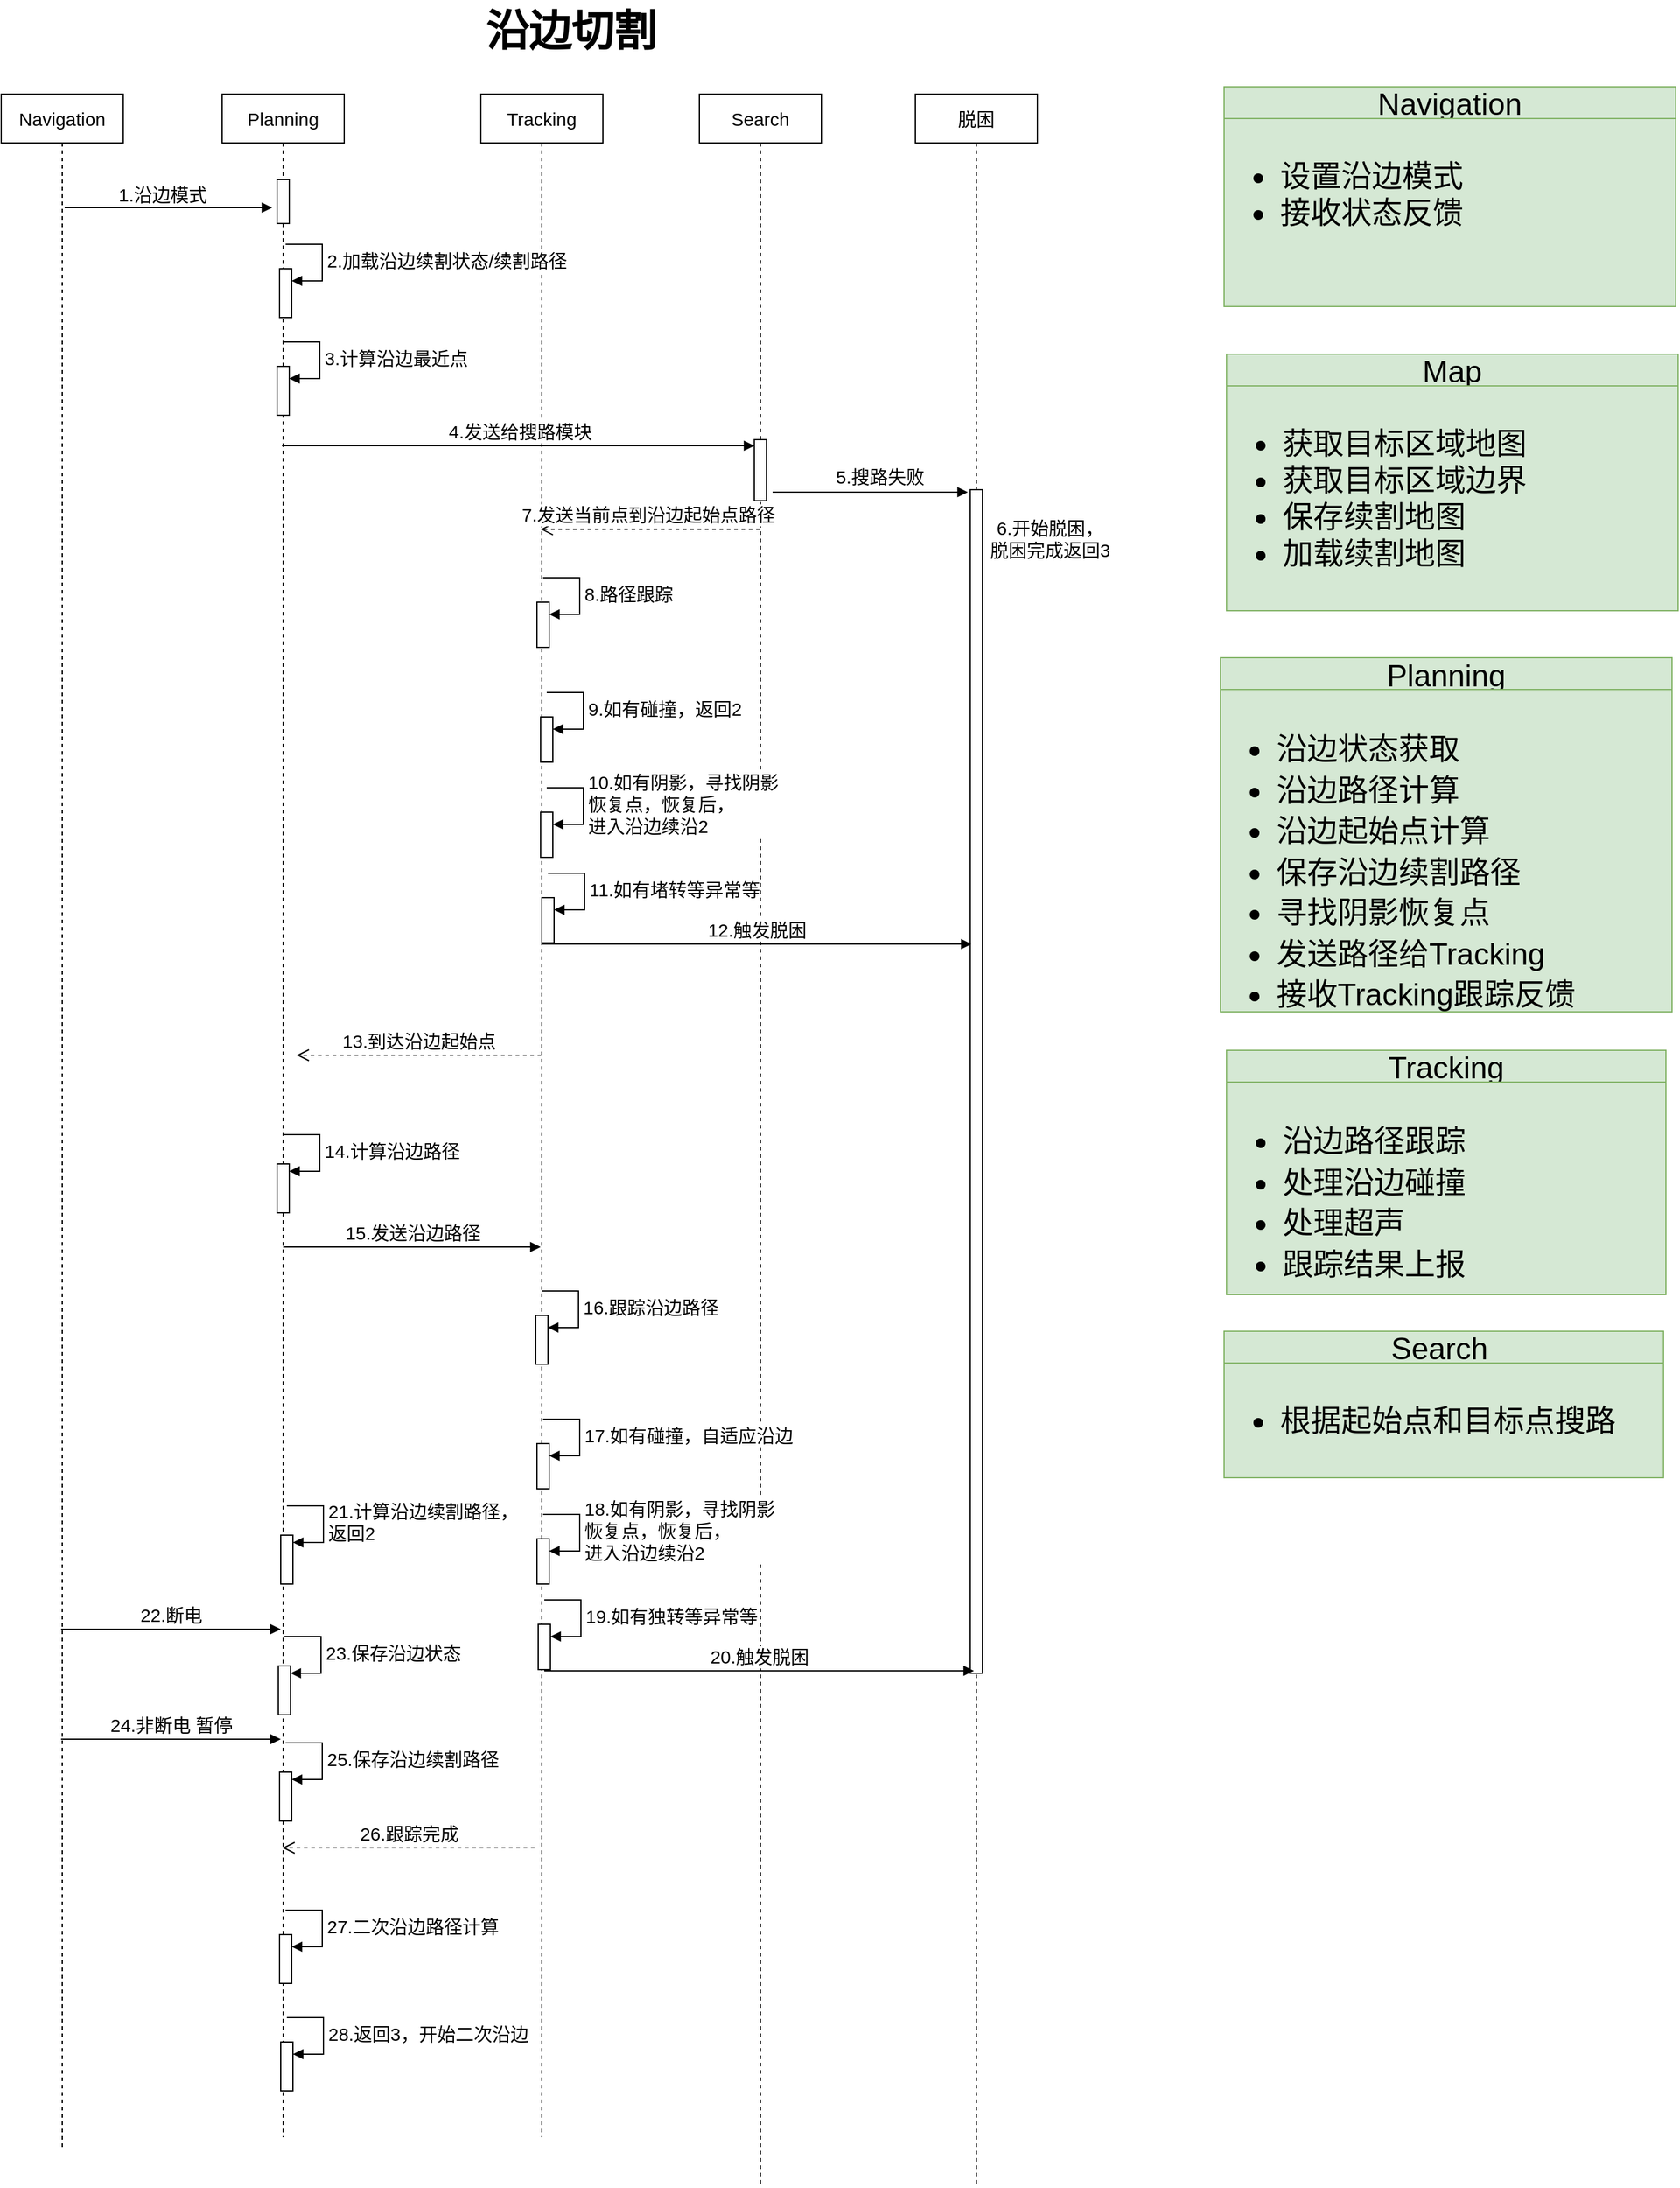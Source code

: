 <mxfile version="22.0.8" type="github">
  <diagram id="C5RBs43oDa-KdzZeNtuy" name="Page-1">
    <mxGraphModel dx="4477" dy="3109" grid="1" gridSize="10" guides="1" tooltips="1" connect="1" arrows="1" fold="1" page="1" pageScale="1" pageWidth="827" pageHeight="1169" math="0" shadow="0">
      <root>
        <mxCell id="WIyWlLk6GJQsqaUBKTNV-0" />
        <mxCell id="WIyWlLk6GJQsqaUBKTNV-1" parent="WIyWlLk6GJQsqaUBKTNV-0" />
        <mxCell id="9YWNzWEyiOE1Zw0gGnlS-3" value="Planning" style="shape=umlLifeline;perimeter=lifelinePerimeter;whiteSpace=wrap;html=1;container=1;dropTarget=0;collapsible=0;recursiveResize=0;outlineConnect=0;portConstraint=eastwest;newEdgeStyle={&quot;curved&quot;:0,&quot;rounded&quot;:0};fontSize=15;" parent="WIyWlLk6GJQsqaUBKTNV-1" vertex="1">
          <mxGeometry x="169" y="47" width="100" height="1673" as="geometry" />
        </mxCell>
        <mxCell id="9YWNzWEyiOE1Zw0gGnlS-20" value="" style="html=1;points=[[0,0,0,0,5],[0,1,0,0,-5],[1,0,0,0,5],[1,1,0,0,-5]];perimeter=orthogonalPerimeter;outlineConnect=0;targetShapes=umlLifeline;portConstraint=eastwest;newEdgeStyle={&quot;curved&quot;:0,&quot;rounded&quot;:0};fontSize=15;" parent="9YWNzWEyiOE1Zw0gGnlS-3" vertex="1">
          <mxGeometry x="45" y="223" width="10" height="40" as="geometry" />
        </mxCell>
        <mxCell id="9YWNzWEyiOE1Zw0gGnlS-21" value="3.计算沿边最近点" style="html=1;align=left;spacingLeft=2;endArrow=block;rounded=0;edgeStyle=orthogonalEdgeStyle;curved=0;rounded=0;fontSize=15;" parent="9YWNzWEyiOE1Zw0gGnlS-3" target="9YWNzWEyiOE1Zw0gGnlS-20" edge="1">
          <mxGeometry relative="1" as="geometry">
            <mxPoint x="50" y="203" as="sourcePoint" />
            <Array as="points">
              <mxPoint x="80" y="233" />
            </Array>
          </mxGeometry>
        </mxCell>
        <mxCell id="9YWNzWEyiOE1Zw0gGnlS-16" value="" style="html=1;points=[[0,0,0,0,5],[0,1,0,0,-5],[1,0,0,0,5],[1,1,0,0,-5]];perimeter=orthogonalPerimeter;outlineConnect=0;targetShapes=umlLifeline;portConstraint=eastwest;newEdgeStyle={&quot;curved&quot;:0,&quot;rounded&quot;:0};fontSize=15;" parent="9YWNzWEyiOE1Zw0gGnlS-3" vertex="1">
          <mxGeometry x="45" y="70" width="10" height="36" as="geometry" />
        </mxCell>
        <mxCell id="9YWNzWEyiOE1Zw0gGnlS-4" value="Tracking" style="shape=umlLifeline;perimeter=lifelinePerimeter;whiteSpace=wrap;html=1;container=1;dropTarget=0;collapsible=0;recursiveResize=0;outlineConnect=0;portConstraint=eastwest;newEdgeStyle={&quot;curved&quot;:0,&quot;rounded&quot;:0};fontSize=15;" parent="WIyWlLk6GJQsqaUBKTNV-1" vertex="1">
          <mxGeometry x="381" y="47" width="100" height="1673" as="geometry" />
        </mxCell>
        <mxCell id="9YWNzWEyiOE1Zw0gGnlS-40" value="" style="html=1;points=[[0,0,0,0,5],[0,1,0,0,-5],[1,0,0,0,5],[1,1,0,0,-5]];perimeter=orthogonalPerimeter;outlineConnect=0;targetShapes=umlLifeline;portConstraint=eastwest;newEdgeStyle={&quot;curved&quot;:0,&quot;rounded&quot;:0};fontSize=15;" parent="9YWNzWEyiOE1Zw0gGnlS-4" vertex="1">
          <mxGeometry x="46" y="416" width="10" height="37" as="geometry" />
        </mxCell>
        <mxCell id="9YWNzWEyiOE1Zw0gGnlS-41" value="8.路径跟踪" style="html=1;align=left;spacingLeft=2;endArrow=block;rounded=0;edgeStyle=orthogonalEdgeStyle;curved=0;rounded=0;fontSize=15;" parent="9YWNzWEyiOE1Zw0gGnlS-4" target="9YWNzWEyiOE1Zw0gGnlS-40" edge="1">
          <mxGeometry relative="1" as="geometry">
            <mxPoint x="51" y="396" as="sourcePoint" />
            <Array as="points">
              <mxPoint x="81" y="426" />
            </Array>
          </mxGeometry>
        </mxCell>
        <mxCell id="9YWNzWEyiOE1Zw0gGnlS-5" value="Search" style="shape=umlLifeline;perimeter=lifelinePerimeter;whiteSpace=wrap;html=1;container=1;dropTarget=0;collapsible=0;recursiveResize=0;outlineConnect=0;portConstraint=eastwest;newEdgeStyle={&quot;curved&quot;:0,&quot;rounded&quot;:0};fontSize=15;" parent="WIyWlLk6GJQsqaUBKTNV-1" vertex="1">
          <mxGeometry x="560" y="47" width="100" height="1713" as="geometry" />
        </mxCell>
        <mxCell id="9YWNzWEyiOE1Zw0gGnlS-28" value="" style="html=1;points=[[0,0,0,0,5],[0,1,0,0,-5],[1,0,0,0,5],[1,1,0,0,-5]];perimeter=orthogonalPerimeter;outlineConnect=0;targetShapes=umlLifeline;portConstraint=eastwest;newEdgeStyle={&quot;curved&quot;:0,&quot;rounded&quot;:0};fontSize=15;" parent="9YWNzWEyiOE1Zw0gGnlS-5" vertex="1">
          <mxGeometry x="45" y="283" width="10" height="50" as="geometry" />
        </mxCell>
        <mxCell id="9YWNzWEyiOE1Zw0gGnlS-24" value="Navigation" style="shape=umlLifeline;perimeter=lifelinePerimeter;whiteSpace=wrap;html=1;container=1;dropTarget=0;collapsible=0;recursiveResize=0;outlineConnect=0;portConstraint=eastwest;newEdgeStyle={&quot;curved&quot;:0,&quot;rounded&quot;:0};fontSize=15;" parent="WIyWlLk6GJQsqaUBKTNV-1" vertex="1">
          <mxGeometry x="-12" y="47" width="100" height="1683" as="geometry" />
        </mxCell>
        <mxCell id="9YWNzWEyiOE1Zw0gGnlS-27" value="1.沿边模式" style="text;html=1;align=center;verticalAlign=middle;resizable=0;points=[];autosize=1;strokeColor=none;fillColor=none;fontSize=15;" parent="WIyWlLk6GJQsqaUBKTNV-1" vertex="1">
          <mxGeometry x="70" y="114" width="100" height="30" as="geometry" />
        </mxCell>
        <mxCell id="9YWNzWEyiOE1Zw0gGnlS-29" value="" style="html=1;verticalAlign=bottom;endArrow=block;curved=0;rounded=0;entryX=0;entryY=0;entryDx=0;entryDy=5;fontSize=15;" parent="WIyWlLk6GJQsqaUBKTNV-1" target="9YWNzWEyiOE1Zw0gGnlS-28" edge="1">
          <mxGeometry relative="1" as="geometry">
            <mxPoint x="218.071" y="335" as="sourcePoint" />
          </mxGeometry>
        </mxCell>
        <mxCell id="9YWNzWEyiOE1Zw0gGnlS-31" value="4.发送给搜路模块" style="edgeLabel;html=1;align=center;verticalAlign=middle;resizable=0;points=[];fontSize=15;" parent="9YWNzWEyiOE1Zw0gGnlS-29" vertex="1" connectable="0">
          <mxGeometry x="-0.023" y="-1" relative="1" as="geometry">
            <mxPoint x="6" y="-13" as="offset" />
          </mxGeometry>
        </mxCell>
        <mxCell id="9YWNzWEyiOE1Zw0gGnlS-32" value="脱困" style="shape=umlLifeline;perimeter=lifelinePerimeter;whiteSpace=wrap;html=1;container=1;dropTarget=0;collapsible=0;recursiveResize=0;outlineConnect=0;portConstraint=eastwest;newEdgeStyle={&quot;curved&quot;:0,&quot;rounded&quot;:0};fontSize=15;" parent="WIyWlLk6GJQsqaUBKTNV-1" vertex="1">
          <mxGeometry x="737" y="47" width="100" height="1713" as="geometry" />
        </mxCell>
        <mxCell id="9YWNzWEyiOE1Zw0gGnlS-33" value="" style="html=1;points=[[0,0,0,0,5],[0,1,0,0,-5],[1,0,0,0,5],[1,1,0,0,-5]];perimeter=orthogonalPerimeter;outlineConnect=0;targetShapes=umlLifeline;portConstraint=eastwest;newEdgeStyle={&quot;curved&quot;:0,&quot;rounded&quot;:0};fontSize=15;" parent="9YWNzWEyiOE1Zw0gGnlS-32" vertex="1">
          <mxGeometry x="45" y="324" width="10" height="969" as="geometry" />
        </mxCell>
        <mxCell id="9YWNzWEyiOE1Zw0gGnlS-34" value="" style="endArrow=block;endFill=1;html=1;edgeStyle=orthogonalEdgeStyle;align=left;verticalAlign=top;rounded=0;fontSize=15;" parent="WIyWlLk6GJQsqaUBKTNV-1" edge="1">
          <mxGeometry x="-1" relative="1" as="geometry">
            <mxPoint x="620" y="373" as="sourcePoint" />
            <mxPoint x="780" y="373" as="targetPoint" />
          </mxGeometry>
        </mxCell>
        <mxCell id="9YWNzWEyiOE1Zw0gGnlS-35" value="5.搜路失败" style="edgeLabel;resizable=0;html=1;align=left;verticalAlign=bottom;fontSize=15;" parent="9YWNzWEyiOE1Zw0gGnlS-34" connectable="0" vertex="1">
          <mxGeometry x="-1" relative="1" as="geometry">
            <mxPoint x="50" y="-2" as="offset" />
          </mxGeometry>
        </mxCell>
        <mxCell id="9YWNzWEyiOE1Zw0gGnlS-36" value="6.开始脱困，&lt;br&gt;脱困完成返回3" style="text;html=1;align=center;verticalAlign=middle;resizable=0;points=[];autosize=1;strokeColor=none;fillColor=none;fontSize=15;" parent="WIyWlLk6GJQsqaUBKTNV-1" vertex="1">
          <mxGeometry x="787" y="386" width="120" height="50" as="geometry" />
        </mxCell>
        <mxCell id="9YWNzWEyiOE1Zw0gGnlS-37" value="7.发送当前点到沿边起始点路径&amp;nbsp;" style="html=1;verticalAlign=bottom;endArrow=open;dashed=1;endSize=8;curved=0;rounded=0;fontSize=15;" parent="WIyWlLk6GJQsqaUBKTNV-1" edge="1">
          <mxGeometry relative="1" as="geometry">
            <mxPoint x="609.5" y="403.41" as="sourcePoint" />
            <mxPoint x="430" y="403.41" as="targetPoint" />
          </mxGeometry>
        </mxCell>
        <mxCell id="9YWNzWEyiOE1Zw0gGnlS-42" value="13.到达沿边起始点" style="html=1;verticalAlign=bottom;endArrow=open;dashed=1;endSize=8;curved=0;rounded=0;fontSize=15;" parent="WIyWlLk6GJQsqaUBKTNV-1" edge="1">
          <mxGeometry relative="1" as="geometry">
            <mxPoint x="430.5" y="834.0" as="sourcePoint" />
            <mxPoint x="230" y="834" as="targetPoint" />
          </mxGeometry>
        </mxCell>
        <mxCell id="9YWNzWEyiOE1Zw0gGnlS-43" value="" style="html=1;points=[[0,0,0,0,5],[0,1,0,0,-5],[1,0,0,0,5],[1,1,0,0,-5]];perimeter=orthogonalPerimeter;outlineConnect=0;targetShapes=umlLifeline;portConstraint=eastwest;newEdgeStyle={&quot;curved&quot;:0,&quot;rounded&quot;:0};fontSize=15;" parent="WIyWlLk6GJQsqaUBKTNV-1" vertex="1">
          <mxGeometry x="214" y="923" width="10" height="40" as="geometry" />
        </mxCell>
        <mxCell id="9YWNzWEyiOE1Zw0gGnlS-44" value="14.计算沿边路径" style="html=1;align=left;spacingLeft=2;endArrow=block;rounded=0;edgeStyle=orthogonalEdgeStyle;curved=0;rounded=0;fontSize=15;" parent="WIyWlLk6GJQsqaUBKTNV-1" edge="1">
          <mxGeometry relative="1" as="geometry">
            <mxPoint x="219" y="899" as="sourcePoint" />
            <Array as="points">
              <mxPoint x="249" y="929" />
            </Array>
            <mxPoint x="224.0" y="929" as="targetPoint" />
          </mxGeometry>
        </mxCell>
        <mxCell id="9YWNzWEyiOE1Zw0gGnlS-45" value="15.发送沿边路径" style="html=1;verticalAlign=bottom;endArrow=block;curved=0;rounded=0;fontSize=15;" parent="WIyWlLk6GJQsqaUBKTNV-1" edge="1">
          <mxGeometry relative="1" as="geometry">
            <mxPoint x="219" y="991" as="sourcePoint" />
            <mxPoint x="430" y="991" as="targetPoint" />
          </mxGeometry>
        </mxCell>
        <mxCell id="9YWNzWEyiOE1Zw0gGnlS-46" value="" style="html=1;points=[[0,0,0,0,5],[0,1,0,0,-5],[1,0,0,0,5],[1,1,0,0,-5]];perimeter=orthogonalPerimeter;outlineConnect=0;targetShapes=umlLifeline;portConstraint=eastwest;newEdgeStyle={&quot;curved&quot;:0,&quot;rounded&quot;:0};fontSize=15;" parent="WIyWlLk6GJQsqaUBKTNV-1" vertex="1">
          <mxGeometry x="426" y="1047" width="10" height="40" as="geometry" />
        </mxCell>
        <mxCell id="9YWNzWEyiOE1Zw0gGnlS-47" value="16.跟踪沿边路径" style="html=1;align=left;spacingLeft=2;endArrow=block;rounded=0;edgeStyle=orthogonalEdgeStyle;curved=0;rounded=0;fontSize=15;" parent="WIyWlLk6GJQsqaUBKTNV-1" target="9YWNzWEyiOE1Zw0gGnlS-46" edge="1">
          <mxGeometry relative="1" as="geometry">
            <mxPoint x="431" y="1027" as="sourcePoint" />
            <Array as="points">
              <mxPoint x="461" y="1057" />
            </Array>
          </mxGeometry>
        </mxCell>
        <mxCell id="9YWNzWEyiOE1Zw0gGnlS-48" value="26.跟踪完成" style="html=1;verticalAlign=bottom;endArrow=open;dashed=1;endSize=8;curved=0;rounded=0;fontSize=15;" parent="WIyWlLk6GJQsqaUBKTNV-1" edge="1">
          <mxGeometry relative="1" as="geometry">
            <mxPoint x="425" y="1483" as="sourcePoint" />
            <mxPoint x="218.324" y="1483" as="targetPoint" />
          </mxGeometry>
        </mxCell>
        <mxCell id="9YWNzWEyiOE1Zw0gGnlS-51" value="" style="html=1;verticalAlign=bottom;endArrow=block;curved=0;rounded=0;fontSize=15;" parent="WIyWlLk6GJQsqaUBKTNV-1" edge="1">
          <mxGeometry width="80" relative="1" as="geometry">
            <mxPoint x="40" y="140" as="sourcePoint" />
            <mxPoint x="210" y="140" as="targetPoint" />
          </mxGeometry>
        </mxCell>
        <mxCell id="9YWNzWEyiOE1Zw0gGnlS-53" value="" style="html=1;points=[[0,0,0,0,5],[0,1,0,0,-5],[1,0,0,0,5],[1,1,0,0,-5]];perimeter=orthogonalPerimeter;outlineConnect=0;targetShapes=umlLifeline;portConstraint=eastwest;newEdgeStyle={&quot;curved&quot;:0,&quot;rounded&quot;:0};fontSize=15;" parent="WIyWlLk6GJQsqaUBKTNV-1" vertex="1">
          <mxGeometry x="216" y="1554" width="10" height="40" as="geometry" />
        </mxCell>
        <mxCell id="9YWNzWEyiOE1Zw0gGnlS-54" value="27.二次沿边路径计算" style="html=1;align=left;spacingLeft=2;endArrow=block;rounded=0;edgeStyle=orthogonalEdgeStyle;curved=0;rounded=0;fontSize=15;" parent="WIyWlLk6GJQsqaUBKTNV-1" target="9YWNzWEyiOE1Zw0gGnlS-53" edge="1">
          <mxGeometry relative="1" as="geometry">
            <mxPoint x="221" y="1534" as="sourcePoint" />
            <Array as="points">
              <mxPoint x="251" y="1564" />
            </Array>
          </mxGeometry>
        </mxCell>
        <mxCell id="9YWNzWEyiOE1Zw0gGnlS-56" value="" style="html=1;points=[[0,0,0,0,5],[0,1,0,0,-5],[1,0,0,0,5],[1,1,0,0,-5]];perimeter=orthogonalPerimeter;outlineConnect=0;targetShapes=umlLifeline;portConstraint=eastwest;newEdgeStyle={&quot;curved&quot;:0,&quot;rounded&quot;:0};fontSize=15;" parent="WIyWlLk6GJQsqaUBKTNV-1" vertex="1">
          <mxGeometry x="217" y="1642" width="10" height="40" as="geometry" />
        </mxCell>
        <mxCell id="9YWNzWEyiOE1Zw0gGnlS-57" value="28.返回3，开始二次沿边" style="html=1;align=left;spacingLeft=2;endArrow=block;rounded=0;edgeStyle=orthogonalEdgeStyle;curved=0;rounded=0;fontSize=15;" parent="WIyWlLk6GJQsqaUBKTNV-1" target="9YWNzWEyiOE1Zw0gGnlS-56" edge="1">
          <mxGeometry relative="1" as="geometry">
            <mxPoint x="222" y="1622" as="sourcePoint" />
            <Array as="points">
              <mxPoint x="252" y="1652" />
            </Array>
          </mxGeometry>
        </mxCell>
        <mxCell id="9YWNzWEyiOE1Zw0gGnlS-58" value="" style="html=1;points=[[0,0,0,0,5],[0,1,0,0,-5],[1,0,0,0,5],[1,1,0,0,-5]];perimeter=orthogonalPerimeter;outlineConnect=0;targetShapes=umlLifeline;portConstraint=eastwest;newEdgeStyle={&quot;curved&quot;:0,&quot;rounded&quot;:0};fontSize=15;" parent="WIyWlLk6GJQsqaUBKTNV-1" vertex="1">
          <mxGeometry x="427" y="1152" width="10" height="37" as="geometry" />
        </mxCell>
        <mxCell id="9YWNzWEyiOE1Zw0gGnlS-59" value="17.如有碰撞，自适应沿边" style="html=1;align=left;spacingLeft=2;endArrow=block;rounded=0;edgeStyle=orthogonalEdgeStyle;curved=0;rounded=0;fontSize=15;" parent="WIyWlLk6GJQsqaUBKTNV-1" target="9YWNzWEyiOE1Zw0gGnlS-58" edge="1">
          <mxGeometry relative="1" as="geometry">
            <mxPoint x="432" y="1132" as="sourcePoint" />
            <Array as="points">
              <mxPoint x="462" y="1162" />
            </Array>
          </mxGeometry>
        </mxCell>
        <mxCell id="9YWNzWEyiOE1Zw0gGnlS-62" value="" style="html=1;points=[[0,0,0,0,5],[0,1,0,0,-5],[1,0,0,0,5],[1,1,0,0,-5]];perimeter=orthogonalPerimeter;outlineConnect=0;targetShapes=umlLifeline;portConstraint=eastwest;newEdgeStyle={&quot;curved&quot;:0,&quot;rounded&quot;:0};fontSize=15;" parent="WIyWlLk6GJQsqaUBKTNV-1" vertex="1">
          <mxGeometry x="427" y="1230" width="10" height="37" as="geometry" />
        </mxCell>
        <mxCell id="9YWNzWEyiOE1Zw0gGnlS-63" value="18.如有阴影，寻找阴影&lt;br style=&quot;font-size: 15px;&quot;&gt;恢复点，恢复后，&lt;br style=&quot;font-size: 15px;&quot;&gt;进入沿边续沿2" style="html=1;align=left;spacingLeft=2;endArrow=block;rounded=0;edgeStyle=orthogonalEdgeStyle;curved=0;rounded=0;fontSize=15;" parent="WIyWlLk6GJQsqaUBKTNV-1" target="9YWNzWEyiOE1Zw0gGnlS-62" edge="1">
          <mxGeometry relative="1" as="geometry">
            <mxPoint x="432" y="1210" as="sourcePoint" />
            <Array as="points">
              <mxPoint x="462" y="1240" />
            </Array>
          </mxGeometry>
        </mxCell>
        <mxCell id="9YWNzWEyiOE1Zw0gGnlS-64" value="" style="html=1;points=[[0,0,0,0,5],[0,1,0,0,-5],[1,0,0,0,5],[1,1,0,0,-5]];perimeter=orthogonalPerimeter;outlineConnect=0;targetShapes=umlLifeline;portConstraint=eastwest;newEdgeStyle={&quot;curved&quot;:0,&quot;rounded&quot;:0};fontSize=15;" parent="WIyWlLk6GJQsqaUBKTNV-1" vertex="1">
          <mxGeometry x="428" y="1300" width="10" height="37" as="geometry" />
        </mxCell>
        <mxCell id="9YWNzWEyiOE1Zw0gGnlS-65" value="19.如有独转等异常等" style="html=1;align=left;spacingLeft=2;endArrow=block;rounded=0;edgeStyle=orthogonalEdgeStyle;curved=0;rounded=0;fontSize=15;" parent="WIyWlLk6GJQsqaUBKTNV-1" target="9YWNzWEyiOE1Zw0gGnlS-64" edge="1">
          <mxGeometry relative="1" as="geometry">
            <mxPoint x="433" y="1280" as="sourcePoint" />
            <Array as="points">
              <mxPoint x="463" y="1310" />
            </Array>
          </mxGeometry>
        </mxCell>
        <mxCell id="9YWNzWEyiOE1Zw0gGnlS-66" value="20.触发脱困" style="html=1;verticalAlign=bottom;endArrow=block;curved=0;rounded=0;fontSize=15;" parent="WIyWlLk6GJQsqaUBKTNV-1" edge="1">
          <mxGeometry relative="1" as="geometry">
            <mxPoint x="433" y="1338" as="sourcePoint" />
            <mxPoint x="785" y="1338" as="targetPoint" />
          </mxGeometry>
        </mxCell>
        <mxCell id="9YWNzWEyiOE1Zw0gGnlS-68" value="" style="html=1;points=[[0,0,0,0,5],[0,1,0,0,-5],[1,0,0,0,5],[1,1,0,0,-5]];perimeter=orthogonalPerimeter;outlineConnect=0;targetShapes=umlLifeline;portConstraint=eastwest;newEdgeStyle={&quot;curved&quot;:0,&quot;rounded&quot;:0};fontSize=15;" parent="WIyWlLk6GJQsqaUBKTNV-1" vertex="1">
          <mxGeometry x="430" y="557" width="10" height="37" as="geometry" />
        </mxCell>
        <mxCell id="9YWNzWEyiOE1Zw0gGnlS-69" value="9.如有碰撞，返回2" style="html=1;align=left;spacingLeft=2;endArrow=block;rounded=0;edgeStyle=orthogonalEdgeStyle;curved=0;rounded=0;fontSize=15;" parent="WIyWlLk6GJQsqaUBKTNV-1" target="9YWNzWEyiOE1Zw0gGnlS-68" edge="1">
          <mxGeometry relative="1" as="geometry">
            <mxPoint x="435" y="537" as="sourcePoint" />
            <Array as="points">
              <mxPoint x="465" y="567" />
            </Array>
          </mxGeometry>
        </mxCell>
        <mxCell id="9YWNzWEyiOE1Zw0gGnlS-70" value="" style="html=1;points=[[0,0,0,0,5],[0,1,0,0,-5],[1,0,0,0,5],[1,1,0,0,-5]];perimeter=orthogonalPerimeter;outlineConnect=0;targetShapes=umlLifeline;portConstraint=eastwest;newEdgeStyle={&quot;curved&quot;:0,&quot;rounded&quot;:0};fontSize=15;" parent="WIyWlLk6GJQsqaUBKTNV-1" vertex="1">
          <mxGeometry x="430" y="635" width="10" height="37" as="geometry" />
        </mxCell>
        <mxCell id="9YWNzWEyiOE1Zw0gGnlS-71" value="10.如有阴影，寻找阴影&lt;br style=&quot;font-size: 15px;&quot;&gt;恢复点，恢复后，&lt;br style=&quot;font-size: 15px;&quot;&gt;进入沿边续沿2" style="html=1;align=left;spacingLeft=2;endArrow=block;rounded=0;edgeStyle=orthogonalEdgeStyle;curved=0;rounded=0;fontSize=15;" parent="WIyWlLk6GJQsqaUBKTNV-1" target="9YWNzWEyiOE1Zw0gGnlS-70" edge="1">
          <mxGeometry relative="1" as="geometry">
            <mxPoint x="435" y="615" as="sourcePoint" />
            <Array as="points">
              <mxPoint x="465" y="645" />
            </Array>
          </mxGeometry>
        </mxCell>
        <mxCell id="9YWNzWEyiOE1Zw0gGnlS-72" value="" style="html=1;points=[[0,0,0,0,5],[0,1,0,0,-5],[1,0,0,0,5],[1,1,0,0,-5]];perimeter=orthogonalPerimeter;outlineConnect=0;targetShapes=umlLifeline;portConstraint=eastwest;newEdgeStyle={&quot;curved&quot;:0,&quot;rounded&quot;:0};fontSize=15;" parent="WIyWlLk6GJQsqaUBKTNV-1" vertex="1">
          <mxGeometry x="431" y="705" width="10" height="37" as="geometry" />
        </mxCell>
        <mxCell id="9YWNzWEyiOE1Zw0gGnlS-73" value="11.如有堵转等异常等" style="html=1;align=left;spacingLeft=2;endArrow=block;rounded=0;edgeStyle=orthogonalEdgeStyle;curved=0;rounded=0;fontSize=15;" parent="WIyWlLk6GJQsqaUBKTNV-1" target="9YWNzWEyiOE1Zw0gGnlS-72" edge="1">
          <mxGeometry relative="1" as="geometry">
            <mxPoint x="436" y="685" as="sourcePoint" />
            <Array as="points">
              <mxPoint x="466" y="715" />
            </Array>
          </mxGeometry>
        </mxCell>
        <mxCell id="9YWNzWEyiOE1Zw0gGnlS-74" value="12.触发脱困" style="html=1;verticalAlign=bottom;endArrow=block;curved=0;rounded=0;fontSize=15;" parent="WIyWlLk6GJQsqaUBKTNV-1" edge="1">
          <mxGeometry relative="1" as="geometry">
            <mxPoint x="431" y="743" as="sourcePoint" />
            <mxPoint x="783" y="743" as="targetPoint" />
          </mxGeometry>
        </mxCell>
        <mxCell id="9YWNzWEyiOE1Zw0gGnlS-75" value="" style="html=1;points=[[0,0,0,0,5],[0,1,0,0,-5],[1,0,0,0,5],[1,1,0,0,-5]];perimeter=orthogonalPerimeter;outlineConnect=0;targetShapes=umlLifeline;portConstraint=eastwest;newEdgeStyle={&quot;curved&quot;:0,&quot;rounded&quot;:0};fontSize=15;" parent="WIyWlLk6GJQsqaUBKTNV-1" vertex="1">
          <mxGeometry x="217" y="1227" width="10" height="40" as="geometry" />
        </mxCell>
        <mxCell id="9YWNzWEyiOE1Zw0gGnlS-76" value="21.计算沿边续割路径，&lt;br style=&quot;font-size: 15px;&quot;&gt;返回2" style="html=1;align=left;spacingLeft=2;endArrow=block;rounded=0;edgeStyle=orthogonalEdgeStyle;curved=0;rounded=0;fontSize=15;" parent="WIyWlLk6GJQsqaUBKTNV-1" edge="1">
          <mxGeometry relative="1" as="geometry">
            <mxPoint x="222" y="1203" as="sourcePoint" />
            <Array as="points">
              <mxPoint x="252" y="1233" />
            </Array>
            <mxPoint x="227.0" y="1233" as="targetPoint" />
          </mxGeometry>
        </mxCell>
        <mxCell id="9YWNzWEyiOE1Zw0gGnlS-78" value="" style="html=1;points=[[0,0,0,0,5],[0,1,0,0,-5],[1,0,0,0,5],[1,1,0,0,-5]];perimeter=orthogonalPerimeter;outlineConnect=0;targetShapes=umlLifeline;portConstraint=eastwest;newEdgeStyle={&quot;curved&quot;:0,&quot;rounded&quot;:0};fontSize=15;" parent="WIyWlLk6GJQsqaUBKTNV-1" vertex="1">
          <mxGeometry x="216" y="190" width="10" height="40" as="geometry" />
        </mxCell>
        <mxCell id="9YWNzWEyiOE1Zw0gGnlS-79" value="2.加载沿边续割状态/续割路径" style="html=1;align=left;spacingLeft=2;endArrow=block;rounded=0;edgeStyle=orthogonalEdgeStyle;curved=0;rounded=0;fontSize=15;" parent="WIyWlLk6GJQsqaUBKTNV-1" target="9YWNzWEyiOE1Zw0gGnlS-78" edge="1">
          <mxGeometry relative="1" as="geometry">
            <mxPoint x="221" y="170" as="sourcePoint" />
            <Array as="points">
              <mxPoint x="251" y="200" />
            </Array>
          </mxGeometry>
        </mxCell>
        <mxCell id="9YWNzWEyiOE1Zw0gGnlS-80" value="" style="html=1;points=[[0,0,0,0,5],[0,1,0,0,-5],[1,0,0,0,5],[1,1,0,0,-5]];perimeter=orthogonalPerimeter;outlineConnect=0;targetShapes=umlLifeline;portConstraint=eastwest;newEdgeStyle={&quot;curved&quot;:0,&quot;rounded&quot;:0};fontSize=15;" parent="WIyWlLk6GJQsqaUBKTNV-1" vertex="1">
          <mxGeometry x="215" y="1334" width="10" height="40" as="geometry" />
        </mxCell>
        <mxCell id="9YWNzWEyiOE1Zw0gGnlS-81" value="23.保存沿边状态" style="html=1;align=left;spacingLeft=2;endArrow=block;rounded=0;edgeStyle=orthogonalEdgeStyle;curved=0;rounded=0;fontSize=15;" parent="WIyWlLk6GJQsqaUBKTNV-1" edge="1">
          <mxGeometry relative="1" as="geometry">
            <mxPoint x="220" y="1310" as="sourcePoint" />
            <Array as="points">
              <mxPoint x="250" y="1340" />
            </Array>
            <mxPoint x="225.0" y="1340" as="targetPoint" />
          </mxGeometry>
        </mxCell>
        <mxCell id="9YWNzWEyiOE1Zw0gGnlS-82" value="" style="html=1;points=[[0,0,0,0,5],[0,1,0,0,-5],[1,0,0,0,5],[1,1,0,0,-5]];perimeter=orthogonalPerimeter;outlineConnect=0;targetShapes=umlLifeline;portConstraint=eastwest;newEdgeStyle={&quot;curved&quot;:0,&quot;rounded&quot;:0};fontSize=15;" parent="WIyWlLk6GJQsqaUBKTNV-1" vertex="1">
          <mxGeometry x="216" y="1421" width="10" height="40" as="geometry" />
        </mxCell>
        <mxCell id="9YWNzWEyiOE1Zw0gGnlS-83" value="25.保存沿边续割路径" style="html=1;align=left;spacingLeft=2;endArrow=block;rounded=0;edgeStyle=orthogonalEdgeStyle;curved=0;rounded=0;fontSize=15;" parent="WIyWlLk6GJQsqaUBKTNV-1" edge="1">
          <mxGeometry relative="1" as="geometry">
            <mxPoint x="221" y="1397" as="sourcePoint" />
            <Array as="points">
              <mxPoint x="251" y="1427" />
            </Array>
            <mxPoint x="226.0" y="1427" as="targetPoint" />
          </mxGeometry>
        </mxCell>
        <mxCell id="9YWNzWEyiOE1Zw0gGnlS-84" value="22.断电" style="html=1;verticalAlign=bottom;endArrow=block;curved=0;rounded=0;fontSize=15;" parent="WIyWlLk6GJQsqaUBKTNV-1" edge="1">
          <mxGeometry relative="1" as="geometry">
            <mxPoint x="37.071" y="1304" as="sourcePoint" />
            <mxPoint x="217" y="1304" as="targetPoint" />
          </mxGeometry>
        </mxCell>
        <mxCell id="9YWNzWEyiOE1Zw0gGnlS-85" value="24.非断电 暂停" style="html=1;verticalAlign=bottom;endArrow=block;curved=0;rounded=0;fontSize=15;" parent="WIyWlLk6GJQsqaUBKTNV-1" edge="1">
          <mxGeometry relative="1" as="geometry">
            <mxPoint x="37" y="1394" as="sourcePoint" />
            <mxPoint x="217" y="1394" as="targetPoint" />
          </mxGeometry>
        </mxCell>
        <mxCell id="zaNChpnI-5PvR66K3o0N-0" value="Navigation" style="swimlane;fontStyle=0;childLayout=stackLayout;horizontal=1;startSize=26;fillColor=#d5e8d4;horizontalStack=0;resizeParent=1;resizeParentMax=0;resizeLast=0;collapsible=1;marginBottom=0;whiteSpace=wrap;html=1;fontSize=25;strokeColor=#82b366;" parent="WIyWlLk6GJQsqaUBKTNV-1" vertex="1">
          <mxGeometry x="990" y="41" width="370" height="180" as="geometry" />
        </mxCell>
        <mxCell id="zaNChpnI-5PvR66K3o0N-2" value="&lt;ul style=&quot;font-size: 25px;&quot;&gt;&lt;li style=&quot;font-size: 25px;&quot;&gt;设置沿边模式&lt;/li&gt;&lt;li style=&quot;font-size: 25px;&quot;&gt;接收状态反馈&lt;/li&gt;&lt;/ul&gt;" style="text;strokeColor=#82b366;fillColor=#d5e8d4;align=left;verticalAlign=top;spacingLeft=4;spacingRight=4;overflow=hidden;rotatable=0;points=[[0,0.5],[1,0.5]];portConstraint=eastwest;whiteSpace=wrap;html=1;fontSize=25;" parent="zaNChpnI-5PvR66K3o0N-0" vertex="1">
          <mxGeometry y="26" width="370" height="154" as="geometry" />
        </mxCell>
        <mxCell id="zaNChpnI-5PvR66K3o0N-11" value="Planning" style="swimlane;fontStyle=0;childLayout=stackLayout;horizontal=1;startSize=26;fillColor=#d5e8d4;horizontalStack=0;resizeParent=1;resizeParentMax=0;resizeLast=0;collapsible=1;marginBottom=0;whiteSpace=wrap;html=1;fontSize=25;strokeColor=#82b366;" parent="WIyWlLk6GJQsqaUBKTNV-1" vertex="1">
          <mxGeometry x="987" y="508.5" width="370" height="290" as="geometry">
            <mxRectangle x="992" y="221" width="90" height="30" as="alternateBounds" />
          </mxGeometry>
        </mxCell>
        <mxCell id="zaNChpnI-5PvR66K3o0N-14" value="&lt;p style=&quot;line-height: 130%; font-size: 25px;&quot;&gt;&lt;/p&gt;&lt;pre style=&quot;line-height: 130%; font-size: 25px;&quot;&gt;&lt;ul style=&quot;font-size: 25px;&quot;&gt;&lt;li style=&quot;font-size: 25px;&quot;&gt;&lt;font face=&quot;Helvetica&quot; style=&quot;font-size: 25px;&quot;&gt;沿边状态获取&lt;/font&gt;&lt;/li&gt;&lt;li style=&quot;font-size: 25px;&quot;&gt;&lt;font face=&quot;Helvetica&quot; style=&quot;font-size: 25px;&quot;&gt;沿边路径计算&lt;/font&gt;&lt;/li&gt;&lt;li style=&quot;font-size: 25px;&quot;&gt;&lt;font face=&quot;Helvetica&quot; style=&quot;font-size: 25px;&quot;&gt;沿边起始点计算&lt;/font&gt;&lt;/li&gt;&lt;li style=&quot;font-size: 25px;&quot;&gt;&lt;font face=&quot;Helvetica&quot; style=&quot;font-size: 25px;&quot;&gt;保存沿边续割路径&lt;/font&gt;&lt;/li&gt;&lt;li style=&quot;font-size: 25px;&quot;&gt;&lt;font face=&quot;Helvetica&quot; style=&quot;font-size: 25px;&quot;&gt;寻找阴影恢复点&lt;/font&gt;&lt;/li&gt;&lt;li style=&quot;font-size: 25px;&quot;&gt;&lt;font face=&quot;Helvetica&quot; style=&quot;font-size: 25px;&quot;&gt;发送路径给Tracking&amp;nbsp;&lt;/font&gt;&lt;/li&gt;&lt;li style=&quot;font-size: 25px;&quot;&gt;&lt;font face=&quot;Helvetica&quot; style=&quot;font-size: 25px;&quot;&gt;接收Tracking跟踪反馈&lt;/font&gt;&lt;/li&gt;&lt;/ul&gt;&lt;/pre&gt;&lt;p style=&quot;font-size: 25px;&quot;&gt;&lt;/p&gt;&lt;p style=&quot;font-size: 25px;&quot;&gt;&lt;/p&gt;" style="text;strokeColor=#82b366;fillColor=#d5e8d4;align=left;verticalAlign=top;spacingLeft=4;spacingRight=4;overflow=hidden;rotatable=0;points=[[0,0.5],[1,0.5]];portConstraint=eastwest;whiteSpace=wrap;html=1;fontSize=25;" parent="zaNChpnI-5PvR66K3o0N-11" vertex="1">
          <mxGeometry y="26" width="370" height="264" as="geometry" />
        </mxCell>
        <mxCell id="zaNChpnI-5PvR66K3o0N-16" value="Tracking" style="swimlane;fontStyle=0;childLayout=stackLayout;horizontal=1;startSize=26;fillColor=#d5e8d4;horizontalStack=0;resizeParent=1;resizeParentMax=0;resizeLast=0;collapsible=1;marginBottom=0;whiteSpace=wrap;html=1;fontSize=25;strokeColor=#82b366;" parent="WIyWlLk6GJQsqaUBKTNV-1" vertex="1">
          <mxGeometry x="992" y="830" width="360" height="200" as="geometry">
            <mxRectangle x="992" y="221" width="90" height="30" as="alternateBounds" />
          </mxGeometry>
        </mxCell>
        <mxCell id="zaNChpnI-5PvR66K3o0N-17" value="&lt;pre style=&quot;line-height: 130%; font-size: 25px;&quot;&gt;&lt;ul style=&quot;font-size: 25px;&quot;&gt;&lt;li style=&quot;font-size: 25px;&quot;&gt;&lt;font face=&quot;Helvetica&quot;&gt;沿边路径跟踪&lt;/font&gt;&lt;/li&gt;&lt;li style=&quot;font-size: 25px;&quot;&gt;&lt;span style=&quot;background-color: initial; font-size: 25px;&quot;&gt;&lt;font face=&quot;Helvetica&quot;&gt;处理沿边碰撞&lt;/font&gt;&lt;/span&gt;&lt;/li&gt;&lt;li style=&quot;font-size: 25px;&quot;&gt;&lt;span style=&quot;background-color: initial; font-size: 25px;&quot;&gt;&lt;font face=&quot;Helvetica&quot;&gt;处理超声&lt;/font&gt;&lt;/span&gt;&lt;/li&gt;&lt;li style=&quot;font-size: 25px;&quot;&gt;&lt;span style=&quot;background-color: initial; font-size: 25px;&quot;&gt;&lt;font face=&quot;Helvetica&quot;&gt;跟踪结果上报&lt;/font&gt;&lt;/span&gt;&lt;/li&gt;&lt;/ul&gt;&lt;/pre&gt;" style="text;strokeColor=#82b366;fillColor=#d5e8d4;align=left;verticalAlign=top;spacingLeft=4;spacingRight=4;overflow=hidden;rotatable=0;points=[[0,0.5],[1,0.5]];portConstraint=eastwest;whiteSpace=wrap;html=1;fontSize=25;" parent="zaNChpnI-5PvR66K3o0N-16" vertex="1">
          <mxGeometry y="26" width="360" height="174" as="geometry" />
        </mxCell>
        <mxCell id="zaNChpnI-5PvR66K3o0N-19" value="Search&amp;nbsp;" style="swimlane;fontStyle=0;childLayout=stackLayout;horizontal=1;startSize=26;fillColor=#d5e8d4;horizontalStack=0;resizeParent=1;resizeParentMax=0;resizeLast=0;collapsible=1;marginBottom=0;whiteSpace=wrap;html=1;fontSize=25;strokeColor=#82b366;" parent="WIyWlLk6GJQsqaUBKTNV-1" vertex="1">
          <mxGeometry x="990" y="1060" width="360" height="120" as="geometry" />
        </mxCell>
        <mxCell id="zaNChpnI-5PvR66K3o0N-20" value="&lt;ul style=&quot;font-size: 25px;&quot;&gt;&lt;li style=&quot;font-size: 25px;&quot;&gt;根据起始点和目标点搜路&lt;/li&gt;&lt;/ul&gt;" style="text;strokeColor=#82b366;fillColor=#d5e8d4;align=left;verticalAlign=top;spacingLeft=4;spacingRight=4;overflow=hidden;rotatable=0;points=[[0,0.5],[1,0.5]];portConstraint=eastwest;whiteSpace=wrap;html=1;fontSize=25;" parent="zaNChpnI-5PvR66K3o0N-19" vertex="1">
          <mxGeometry y="26" width="360" height="94" as="geometry" />
        </mxCell>
        <mxCell id="zaNChpnI-5PvR66K3o0N-23" value="Map" style="swimlane;fontStyle=0;childLayout=stackLayout;horizontal=1;startSize=26;fillColor=#d5e8d4;horizontalStack=0;resizeParent=1;resizeParentMax=0;resizeLast=0;collapsible=1;marginBottom=0;whiteSpace=wrap;html=1;fontSize=25;strokeColor=#82b366;" parent="WIyWlLk6GJQsqaUBKTNV-1" vertex="1">
          <mxGeometry x="992" y="260" width="370" height="210" as="geometry" />
        </mxCell>
        <mxCell id="zaNChpnI-5PvR66K3o0N-24" value="&lt;p style=&quot;line-height: 120%; font-size: 25px;&quot;&gt;&lt;/p&gt;&lt;ul style=&quot;font-size: 25px;&quot;&gt;&lt;li style=&quot;font-size: 25px;&quot;&gt;获取目标区域地图&lt;/li&gt;&lt;li style=&quot;font-size: 25px;&quot;&gt;获取目标区域边界&lt;/li&gt;&lt;li style=&quot;font-size: 25px;&quot;&gt;保存续割地图&lt;/li&gt;&lt;li style=&quot;font-size: 25px;&quot;&gt;加载续割地图&lt;/li&gt;&lt;/ul&gt;&lt;p style=&quot;font-size: 25px;&quot;&gt;&lt;/p&gt;" style="text;strokeColor=#82b366;fillColor=#d5e8d4;align=left;verticalAlign=top;spacingLeft=4;spacingRight=4;overflow=hidden;rotatable=0;points=[[0,0.5],[1,0.5]];portConstraint=eastwest;whiteSpace=wrap;html=1;fontSize=25;" parent="zaNChpnI-5PvR66K3o0N-23" vertex="1">
          <mxGeometry y="26" width="370" height="184" as="geometry" />
        </mxCell>
        <mxCell id="zaNChpnI-5PvR66K3o0N-30" value="&lt;font size=&quot;1&quot; style=&quot;&quot;&gt;&lt;span style=&quot;font-size: 35px;&quot;&gt;&lt;b&gt;沿边切割&lt;/b&gt;&lt;/span&gt;&lt;/font&gt;" style="text;html=1;strokeColor=none;fillColor=none;align=center;verticalAlign=middle;whiteSpace=wrap;rounded=0;" parent="WIyWlLk6GJQsqaUBKTNV-1" vertex="1">
          <mxGeometry x="290" y="-30" width="330" height="50" as="geometry" />
        </mxCell>
      </root>
    </mxGraphModel>
  </diagram>
</mxfile>

